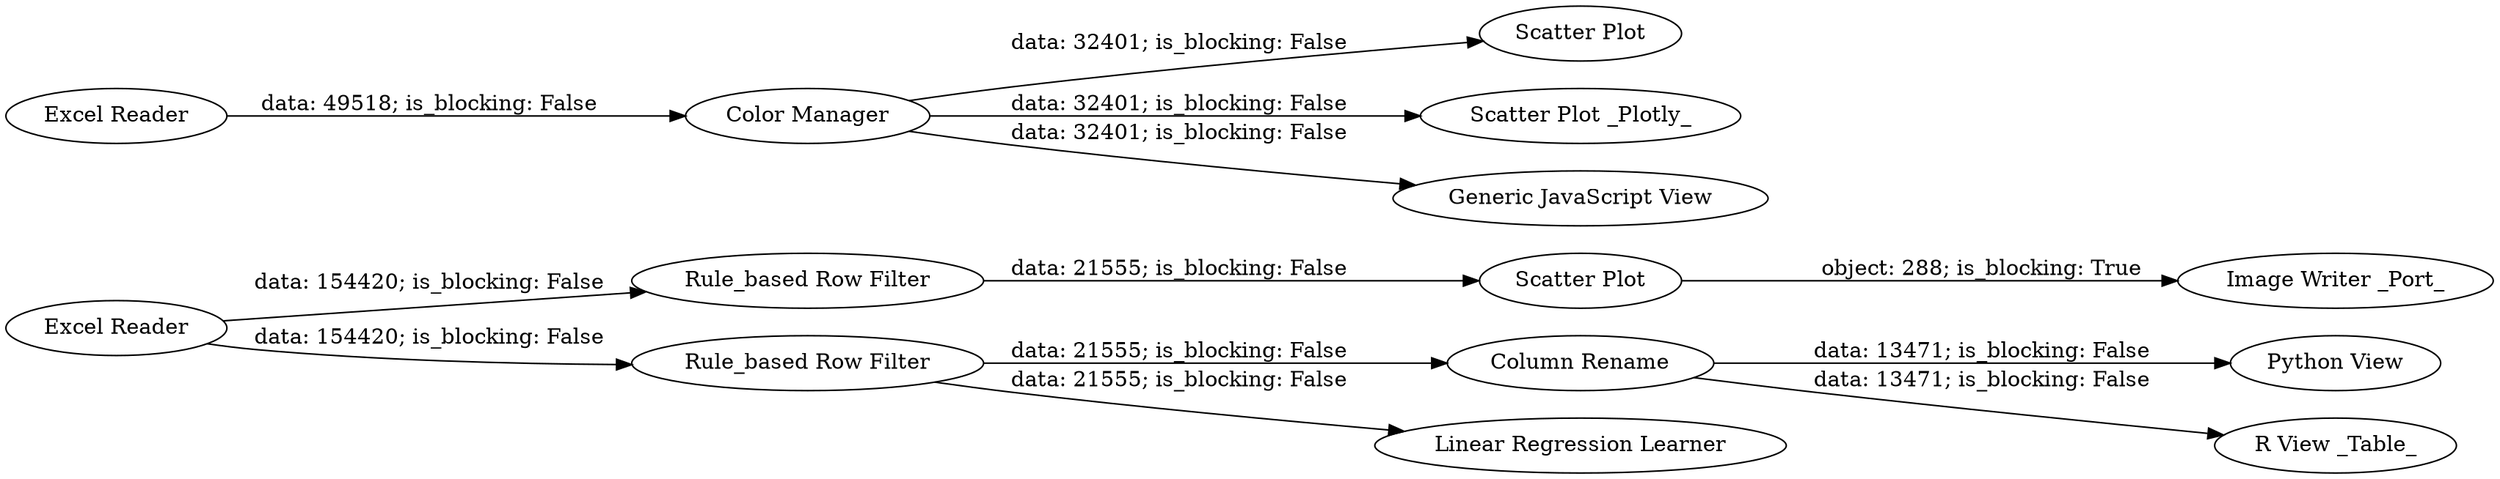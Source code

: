 digraph {
	"-4882742736589406920_98" [label="Column Rename"]
	"-4882742736589406920_22" [label="Scatter Plot"]
	"-4882742736589406920_96" [label="Python View"]
	"-4882742736589406920_97" [label="R View _Table_"]
	"-4882742736589406920_26" [label="Color Manager"]
	"-4882742736589406920_99" [label="Scatter Plot _Plotly_"]
	"-4882742736589406920_24" [label="Image Writer _Port_"]
	"-4882742736589406920_32" [label="Linear Regression Learner"]
	"-4882742736589406920_2" [label="Rule_based Row Filter"]
	"-4882742736589406920_1" [label="Excel Reader"]
	"-4882742736589406920_33" [label="Rule_based Row Filter"]
	"-4882742736589406920_36" [label="Generic JavaScript View"]
	"-4882742736589406920_20" [label="Excel Reader"]
	"-4882742736589406920_23" [label="Scatter Plot"]
	"-4882742736589406920_20" -> "-4882742736589406920_26" [label="data: 49518; is_blocking: False"]
	"-4882742736589406920_1" -> "-4882742736589406920_2" [label="data: 154420; is_blocking: False"]
	"-4882742736589406920_33" -> "-4882742736589406920_32" [label="data: 21555; is_blocking: False"]
	"-4882742736589406920_26" -> "-4882742736589406920_22" [label="data: 32401; is_blocking: False"]
	"-4882742736589406920_2" -> "-4882742736589406920_23" [label="data: 21555; is_blocking: False"]
	"-4882742736589406920_26" -> "-4882742736589406920_99" [label="data: 32401; is_blocking: False"]
	"-4882742736589406920_1" -> "-4882742736589406920_33" [label="data: 154420; is_blocking: False"]
	"-4882742736589406920_26" -> "-4882742736589406920_36" [label="data: 32401; is_blocking: False"]
	"-4882742736589406920_23" -> "-4882742736589406920_24" [label="object: 288; is_blocking: True"]
	"-4882742736589406920_98" -> "-4882742736589406920_96" [label="data: 13471; is_blocking: False"]
	"-4882742736589406920_33" -> "-4882742736589406920_98" [label="data: 21555; is_blocking: False"]
	"-4882742736589406920_98" -> "-4882742736589406920_97" [label="data: 13471; is_blocking: False"]
	rankdir=LR
}
